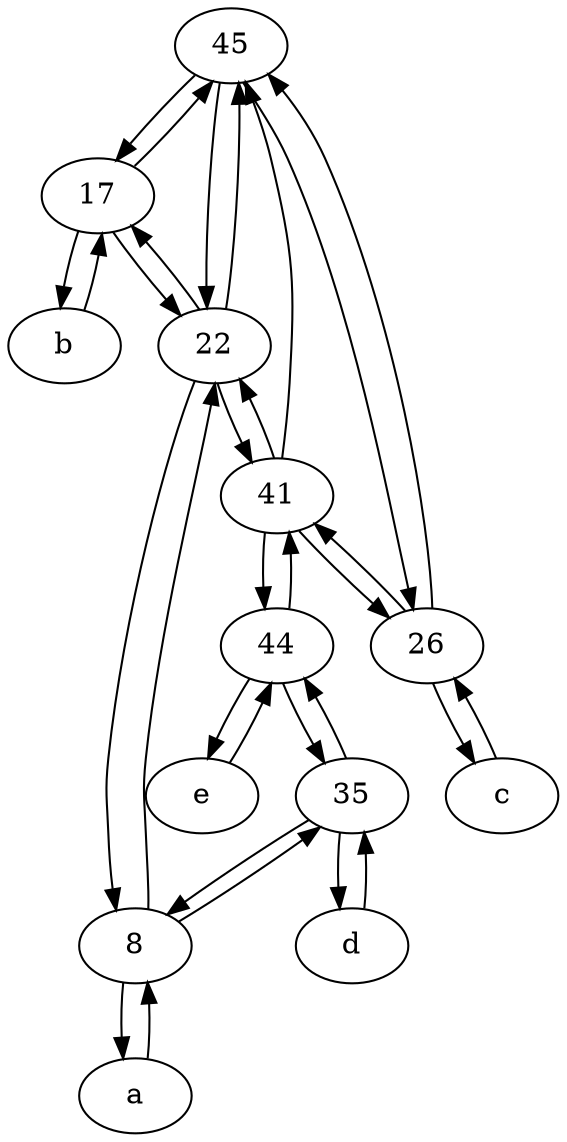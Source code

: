 digraph  {
	45;
	8;
	44;
	35;
	d [pos="20,30!"];
	17;
	c [pos="20,10!"];
	e [pos="30,50!"];
	26;
	a [pos="40,10!"];
	41;
	22;
	b [pos="50,20!"];
	17 -> 45;
	d -> 35;
	8 -> 35;
	a -> 8;
	8 -> 22;
	e -> 44;
	44 -> e;
	b -> 17;
	22 -> 8;
	41 -> 44;
	41 -> 22;
	35 -> 44;
	26 -> 45;
	22 -> 41;
	22 -> 45;
	35 -> 8;
	45 -> 22;
	44 -> 35;
	17 -> 22;
	26 -> c;
	44 -> 41;
	41 -> 45;
	26 -> 41;
	c -> 26;
	22 -> 17;
	45 -> 26;
	17 -> b;
	8 -> a;
	45 -> 17;
	41 -> 26;
	35 -> d;

	}
